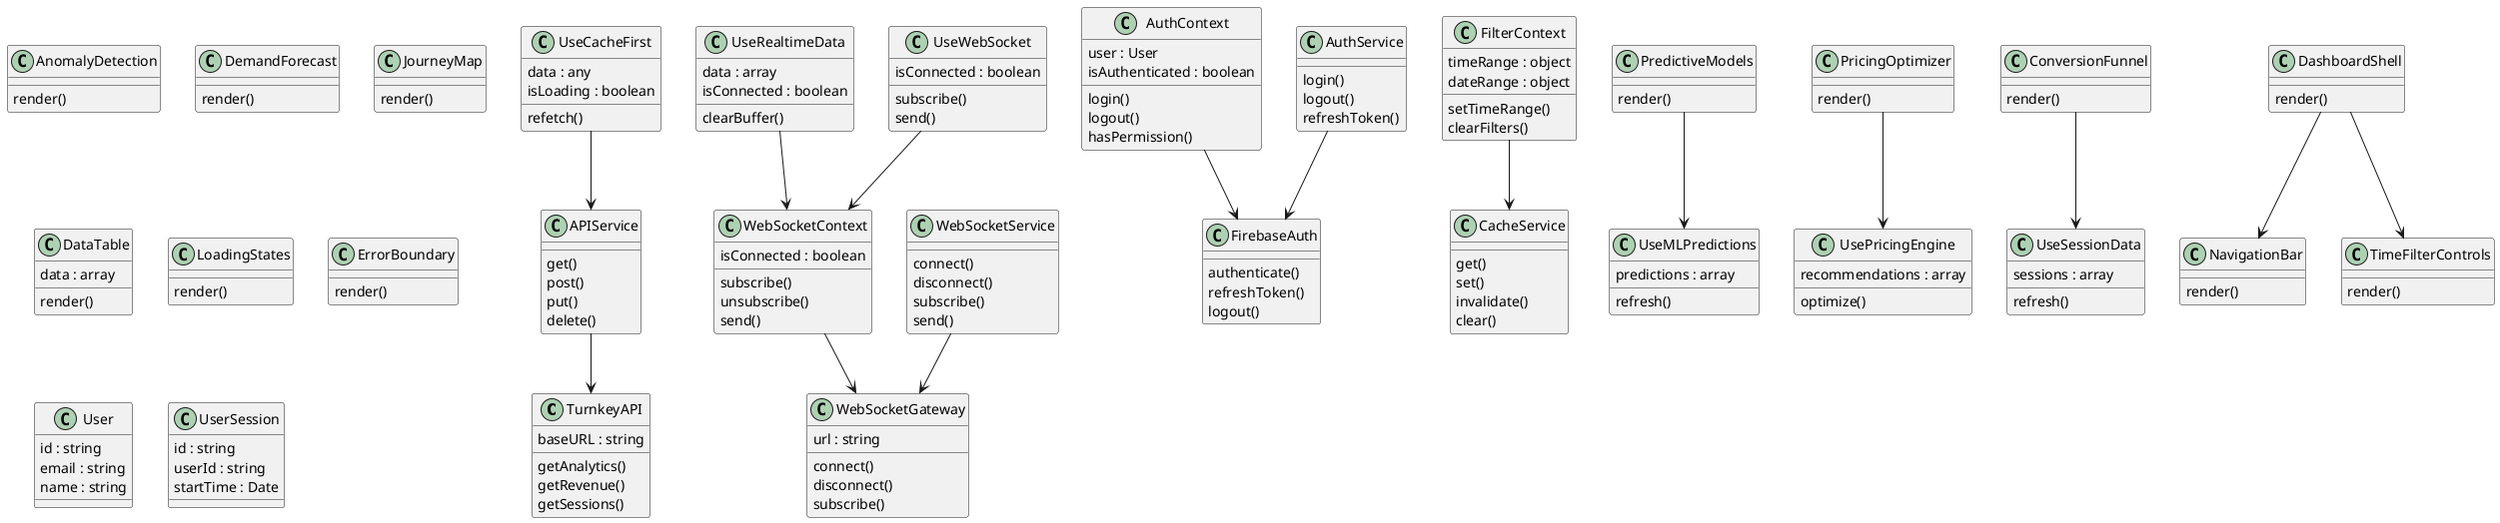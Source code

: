 @startuml

class TurnkeyAPI {
  baseURL : string
  getAnalytics()
  getRevenue()
  getSessions()
}

class WebSocketGateway {
  url : string
  connect()
  disconnect()
  subscribe()
}

class FirebaseAuth {
  authenticate()
  refreshToken()
  logout()
}

class AuthContext {
  user : User
  isAuthenticated : boolean
  login()
  logout()
  hasPermission()
}

class WebSocketContext {
  isConnected : boolean
  subscribe()
  unsubscribe()
  send()
}

class FilterContext {
  timeRange : object
  dateRange : object
  setTimeRange()
  clearFilters()
}

class APIService {
  get()
  post()
  put()
  delete()
}

class WebSocketService {
  connect()
  disconnect()
  subscribe()
  send()
}

class CacheService {
  get()
  set()
  invalidate()
  clear()
}

class AuthService {
  login()
  logout()
  refreshToken()
}

class UseRealtimeData {
  data : array
  isConnected : boolean
  clearBuffer()
}

class UseCacheFirst {
  data : any
  isLoading : boolean
  refetch()
}

class UseWebSocket {
  isConnected : boolean
  subscribe()
  send()
}

class PredictiveModels {
  render()
}

class AnomalyDetection {
  render()
}

class UseMLPredictions {
  predictions : array
  refresh()
}

class PricingOptimizer {
  render()
}

class DemandForecast {
  render()
}

class UsePricingEngine {
  recommendations : array
  optimize()
}

class ConversionFunnel {
  render()
}

class JourneyMap {
  render()
}

class UseSessionData {
  sessions : array
  refresh()
}

class DataTable {
  data : array
  render()
}

class LoadingStates {
  render()
}

class ErrorBoundary {
  render()
}

class DashboardShell {
  render()
}

class NavigationBar {
  render()
}

class TimeFilterControls {
  render()
}

class User {
  id : string
  email : string
  name : string
}

class UserSession {
  id : string
  userId : string
  startTime : Date
}

AuthContext --> FirebaseAuth
WebSocketContext --> WebSocketGateway
FilterContext --> CacheService
APIService --> TurnkeyAPI
WebSocketService --> WebSocketGateway
AuthService --> FirebaseAuth
UseRealtimeData --> WebSocketContext
UseCacheFirst --> APIService
UseWebSocket --> WebSocketContext
PredictiveModels --> UseMLPredictions
ConversionFunnel --> UseSessionData
PricingOptimizer --> UsePricingEngine
DashboardShell --> NavigationBar
DashboardShell --> TimeFilterControls

@enduml

